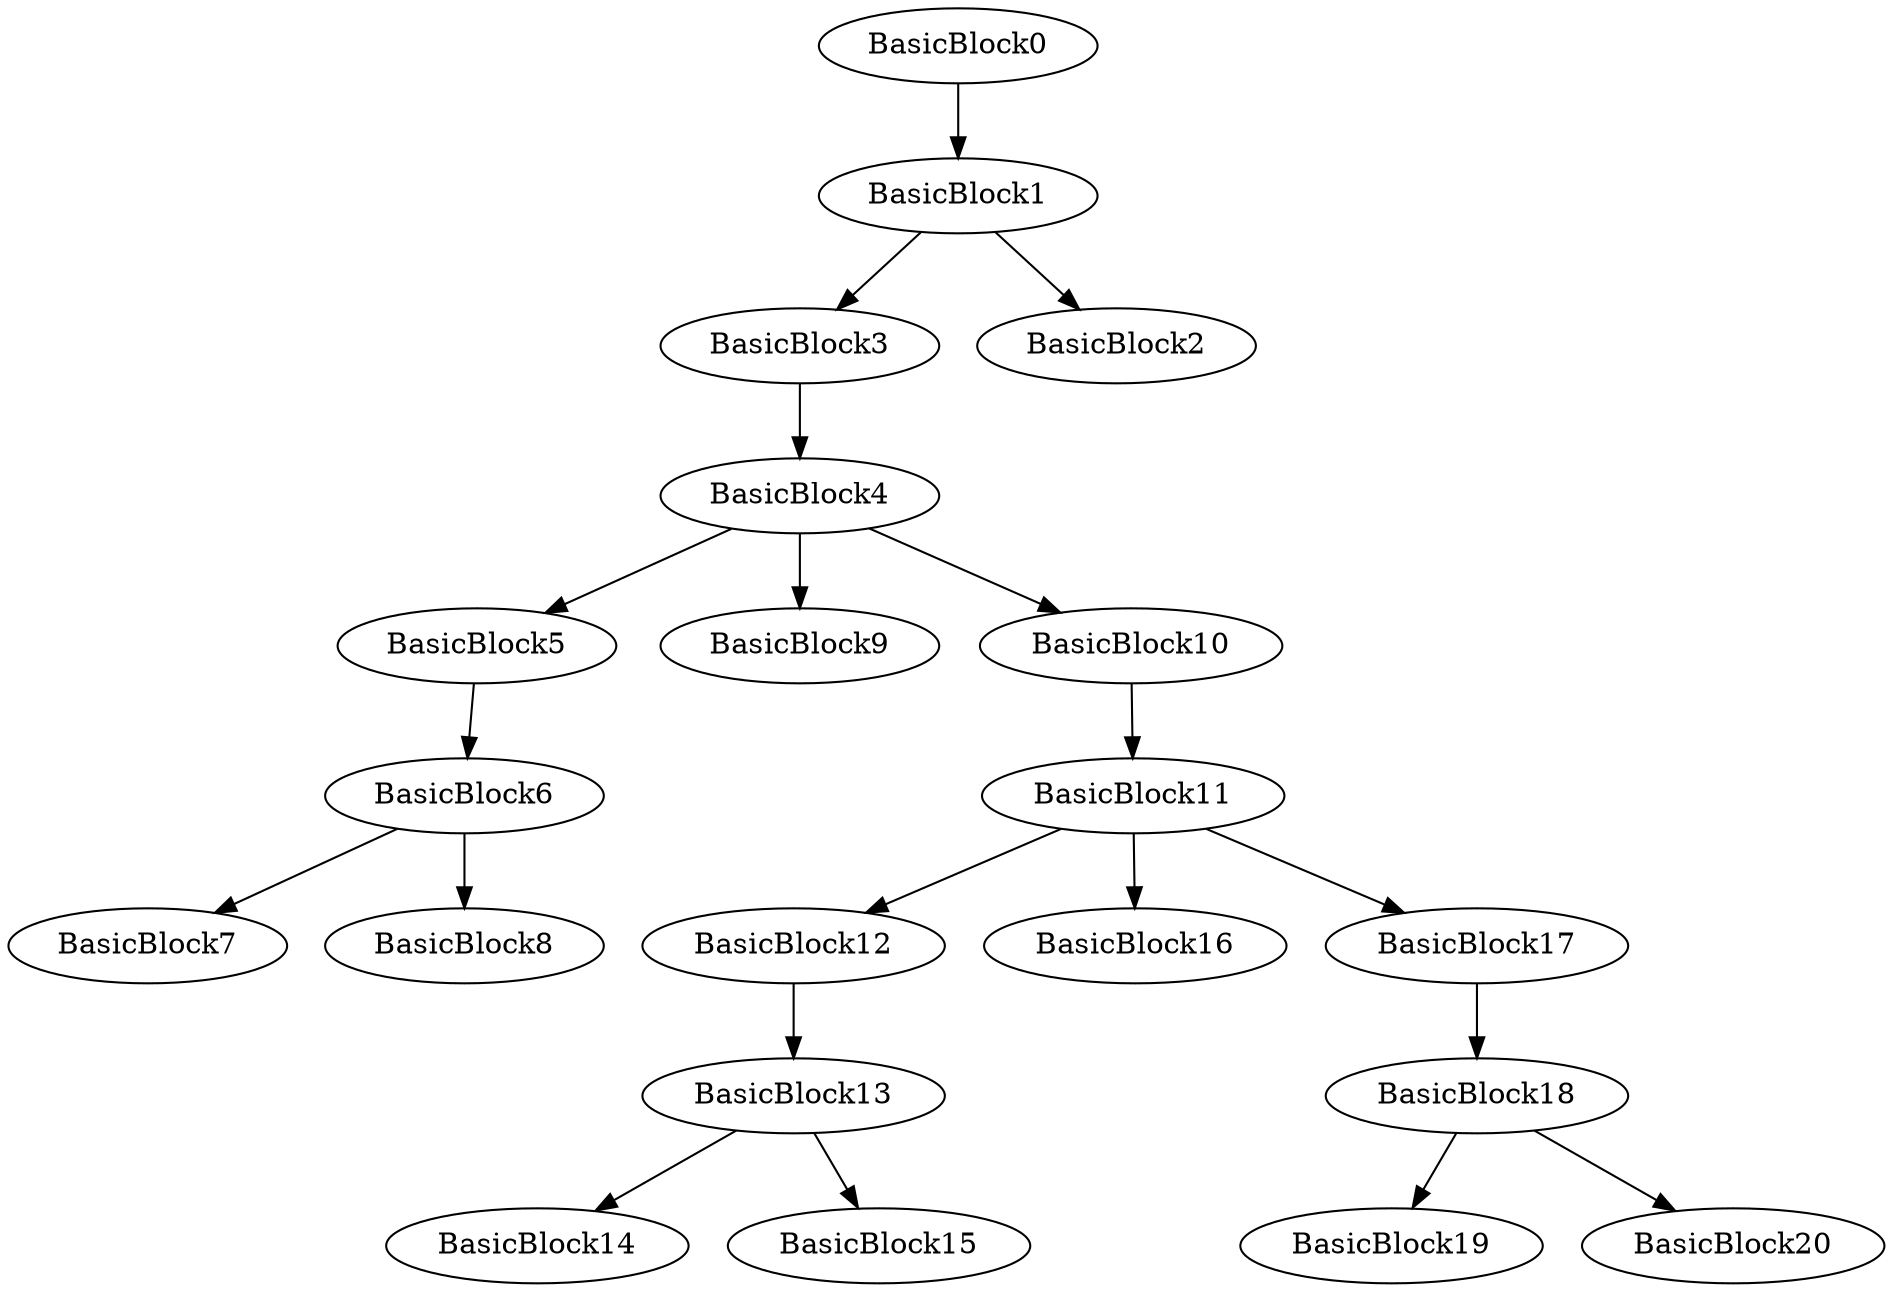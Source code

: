 digraph{
BasicBlock3 -> BasicBlock4
BasicBlock0 -> BasicBlock1
BasicBlock12 -> BasicBlock13
BasicBlock11 -> BasicBlock12
BasicBlock11 -> BasicBlock16
BasicBlock11 -> BasicBlock17
BasicBlock18 -> BasicBlock19
BasicBlock18 -> BasicBlock20
BasicBlock5 -> BasicBlock6
BasicBlock4 -> BasicBlock9
BasicBlock4 -> BasicBlock5
BasicBlock4 -> BasicBlock10
BasicBlock17 -> BasicBlock18
BasicBlock13 -> BasicBlock14
BasicBlock13 -> BasicBlock15
BasicBlock6 -> BasicBlock7
BasicBlock6 -> BasicBlock8
BasicBlock1 -> BasicBlock3
BasicBlock1 -> BasicBlock2
BasicBlock10 -> BasicBlock11
}
